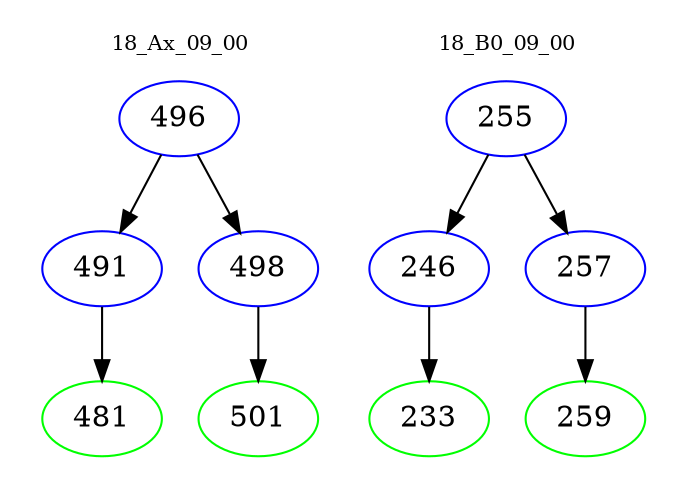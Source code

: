 digraph{
subgraph cluster_0 {
color = white
label = "18_Ax_09_00";
fontsize=10;
T0_496 [label="496", color="blue"]
T0_496 -> T0_491 [color="black"]
T0_491 [label="491", color="blue"]
T0_491 -> T0_481 [color="black"]
T0_481 [label="481", color="green"]
T0_496 -> T0_498 [color="black"]
T0_498 [label="498", color="blue"]
T0_498 -> T0_501 [color="black"]
T0_501 [label="501", color="green"]
}
subgraph cluster_1 {
color = white
label = "18_B0_09_00";
fontsize=10;
T1_255 [label="255", color="blue"]
T1_255 -> T1_246 [color="black"]
T1_246 [label="246", color="blue"]
T1_246 -> T1_233 [color="black"]
T1_233 [label="233", color="green"]
T1_255 -> T1_257 [color="black"]
T1_257 [label="257", color="blue"]
T1_257 -> T1_259 [color="black"]
T1_259 [label="259", color="green"]
}
}
